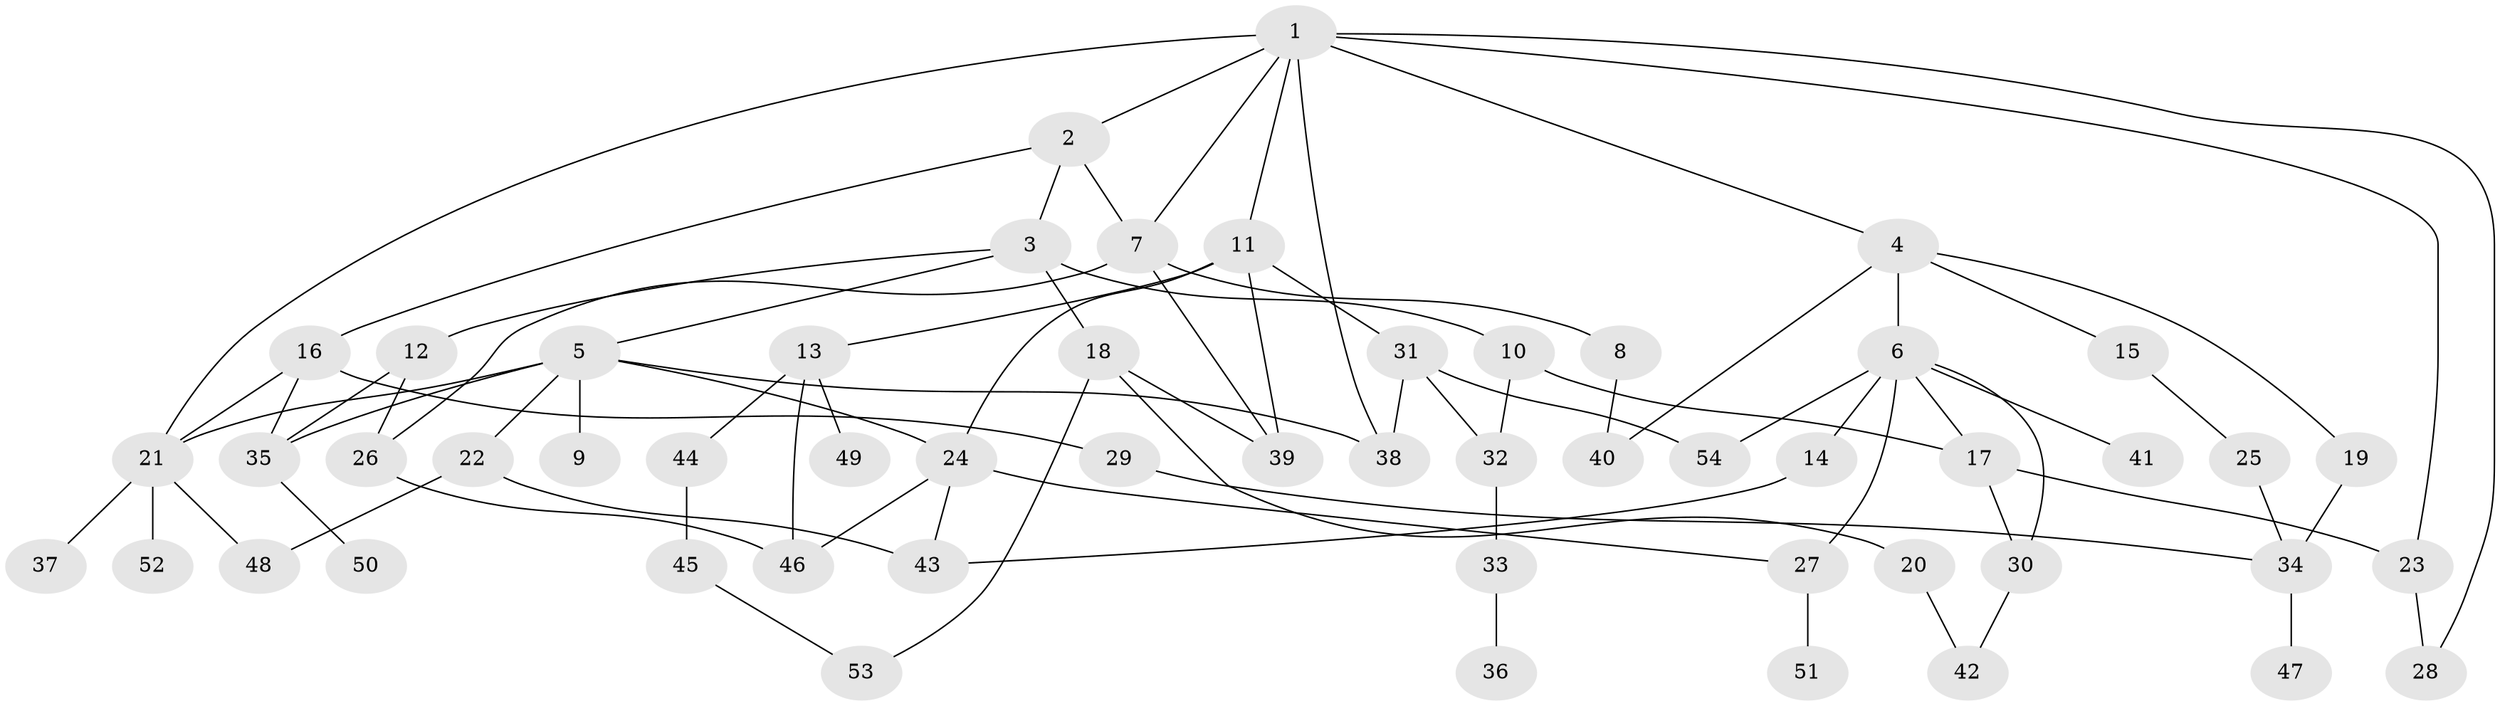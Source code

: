 // original degree distribution, {5: 0.09345794392523364, 6: 0.028037383177570093, 4: 0.06542056074766354, 3: 0.2336448598130841, 2: 0.308411214953271, 1: 0.2616822429906542, 7: 0.009345794392523364}
// Generated by graph-tools (version 1.1) at 2025/34/03/09/25 02:34:31]
// undirected, 54 vertices, 81 edges
graph export_dot {
graph [start="1"]
  node [color=gray90,style=filled];
  1;
  2;
  3;
  4;
  5;
  6;
  7;
  8;
  9;
  10;
  11;
  12;
  13;
  14;
  15;
  16;
  17;
  18;
  19;
  20;
  21;
  22;
  23;
  24;
  25;
  26;
  27;
  28;
  29;
  30;
  31;
  32;
  33;
  34;
  35;
  36;
  37;
  38;
  39;
  40;
  41;
  42;
  43;
  44;
  45;
  46;
  47;
  48;
  49;
  50;
  51;
  52;
  53;
  54;
  1 -- 2 [weight=1.0];
  1 -- 4 [weight=1.0];
  1 -- 7 [weight=1.0];
  1 -- 11 [weight=1.0];
  1 -- 21 [weight=1.0];
  1 -- 23 [weight=1.0];
  1 -- 28 [weight=1.0];
  1 -- 38 [weight=1.0];
  2 -- 3 [weight=1.0];
  2 -- 7 [weight=1.0];
  2 -- 16 [weight=1.0];
  3 -- 5 [weight=1.0];
  3 -- 10 [weight=1.0];
  3 -- 12 [weight=1.0];
  3 -- 18 [weight=1.0];
  4 -- 6 [weight=1.0];
  4 -- 15 [weight=1.0];
  4 -- 19 [weight=1.0];
  4 -- 40 [weight=1.0];
  5 -- 9 [weight=4.0];
  5 -- 21 [weight=1.0];
  5 -- 22 [weight=1.0];
  5 -- 24 [weight=1.0];
  5 -- 35 [weight=1.0];
  5 -- 38 [weight=1.0];
  6 -- 14 [weight=1.0];
  6 -- 17 [weight=1.0];
  6 -- 27 [weight=2.0];
  6 -- 30 [weight=1.0];
  6 -- 41 [weight=1.0];
  6 -- 54 [weight=1.0];
  7 -- 8 [weight=1.0];
  7 -- 26 [weight=1.0];
  7 -- 39 [weight=1.0];
  8 -- 40 [weight=1.0];
  10 -- 17 [weight=1.0];
  10 -- 32 [weight=1.0];
  11 -- 13 [weight=1.0];
  11 -- 24 [weight=1.0];
  11 -- 31 [weight=1.0];
  11 -- 39 [weight=1.0];
  12 -- 26 [weight=1.0];
  12 -- 35 [weight=1.0];
  13 -- 44 [weight=1.0];
  13 -- 46 [weight=1.0];
  13 -- 49 [weight=1.0];
  14 -- 43 [weight=1.0];
  15 -- 25 [weight=1.0];
  16 -- 21 [weight=1.0];
  16 -- 29 [weight=3.0];
  16 -- 35 [weight=1.0];
  17 -- 23 [weight=1.0];
  17 -- 30 [weight=1.0];
  18 -- 20 [weight=1.0];
  18 -- 39 [weight=1.0];
  18 -- 53 [weight=1.0];
  19 -- 34 [weight=2.0];
  20 -- 42 [weight=1.0];
  21 -- 37 [weight=1.0];
  21 -- 48 [weight=1.0];
  21 -- 52 [weight=1.0];
  22 -- 43 [weight=2.0];
  22 -- 48 [weight=1.0];
  23 -- 28 [weight=1.0];
  24 -- 27 [weight=1.0];
  24 -- 43 [weight=1.0];
  24 -- 46 [weight=1.0];
  25 -- 34 [weight=1.0];
  26 -- 46 [weight=1.0];
  27 -- 51 [weight=1.0];
  29 -- 34 [weight=1.0];
  30 -- 42 [weight=1.0];
  31 -- 32 [weight=1.0];
  31 -- 38 [weight=1.0];
  31 -- 54 [weight=1.0];
  32 -- 33 [weight=1.0];
  33 -- 36 [weight=1.0];
  34 -- 47 [weight=1.0];
  35 -- 50 [weight=1.0];
  44 -- 45 [weight=1.0];
  45 -- 53 [weight=1.0];
}
